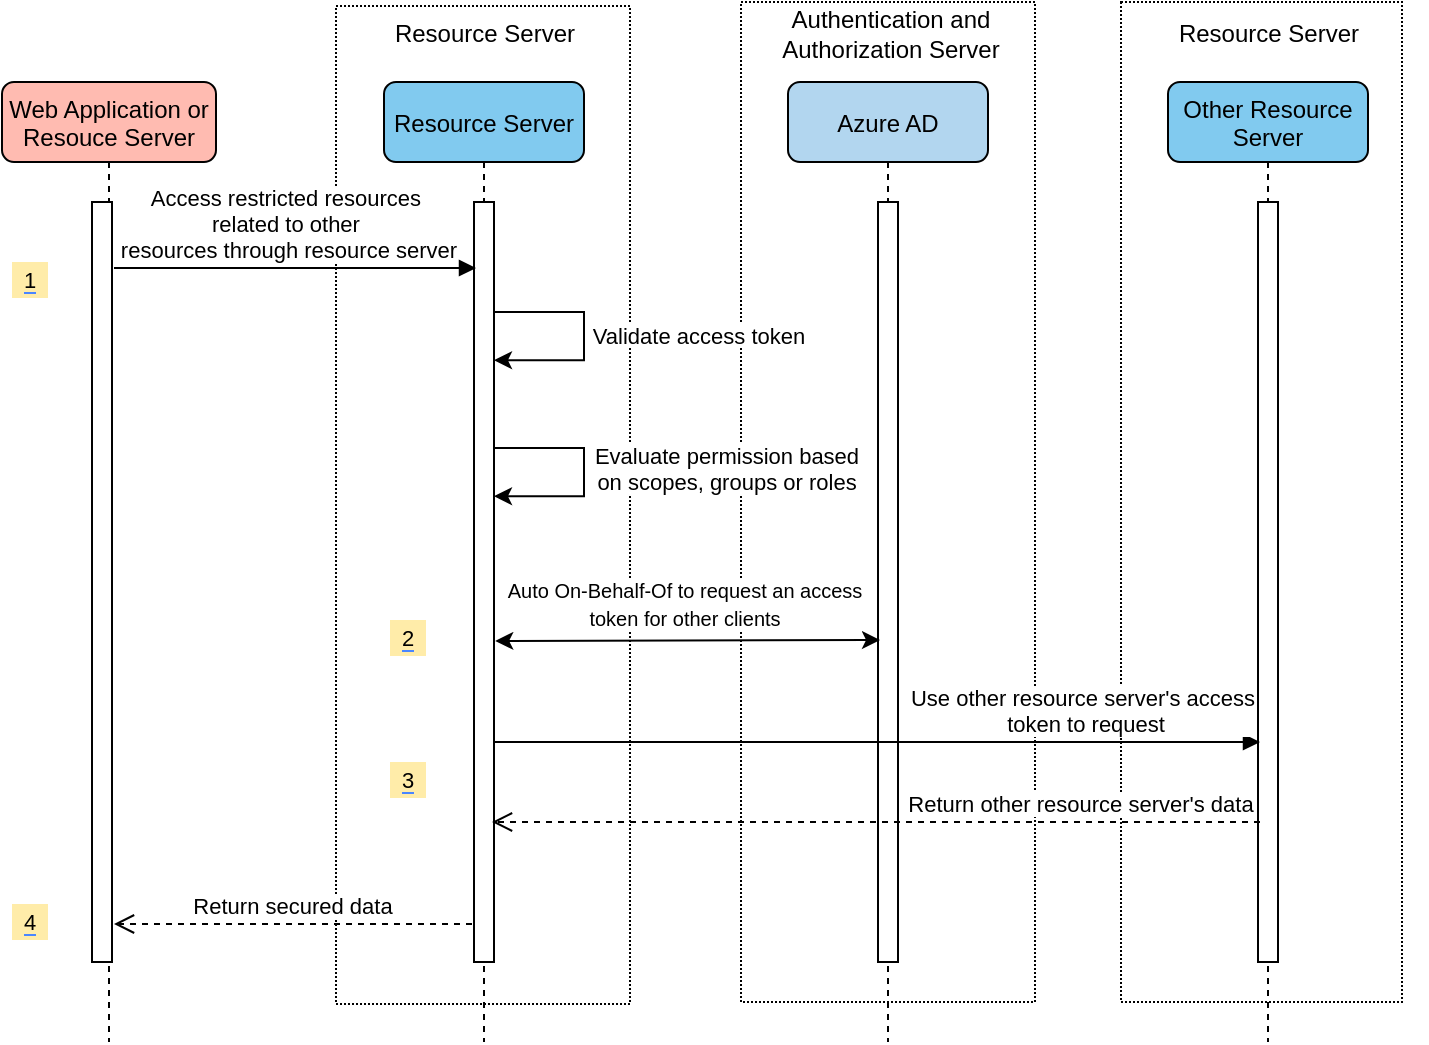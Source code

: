 <mxfile version="14.1.8" type="device"><diagram id="kgpKYQtTHZ0yAKxKKP6v" name="Page-1"><mxGraphModel dx="1024" dy="592" grid="1" gridSize="10" guides="1" tooltips="1" connect="1" arrows="1" fold="1" page="1" pageScale="1" pageWidth="850" pageHeight="1100" math="0" shadow="0"><root><mxCell id="0"/><mxCell id="1" parent="0"/><mxCell id="8OaaKrN09oYVDXz9ovkA-10" value="" style="rounded=0;whiteSpace=wrap;html=1;dashed=1;dashPattern=1 1;" parent="1" vertex="1"><mxGeometry x="679.5" y="40" width="140.5" height="500" as="geometry"/></mxCell><mxCell id="8OaaKrN09oYVDXz9ovkA-6" value="" style="rounded=0;whiteSpace=wrap;html=1;dashed=1;dashPattern=1 1;" parent="1" vertex="1"><mxGeometry x="489.5" y="40" width="147" height="500" as="geometry"/></mxCell><mxCell id="8OaaKrN09oYVDXz9ovkA-4" value="" style="rounded=0;whiteSpace=wrap;html=1;dashed=1;dashPattern=1 1;" parent="1" vertex="1"><mxGeometry x="287" y="42" width="147" height="499" as="geometry"/></mxCell><mxCell id="3nuBFxr9cyL0pnOWT2aG-1" value="Web Application or &#10;Resouce Server" style="shape=umlLifeline;perimeter=lifelinePerimeter;container=1;collapsible=0;recursiveResize=0;rounded=1;shadow=0;strokeWidth=1;fillColor=#FFBBB1;" parent="1" vertex="1"><mxGeometry x="120" y="80" width="107" height="480" as="geometry"/></mxCell><mxCell id="3nuBFxr9cyL0pnOWT2aG-2" value="" style="points=[];perimeter=orthogonalPerimeter;rounded=0;shadow=0;strokeWidth=1;" parent="3nuBFxr9cyL0pnOWT2aG-1" vertex="1"><mxGeometry x="45" y="60" width="10" height="380" as="geometry"/></mxCell><mxCell id="3nuBFxr9cyL0pnOWT2aG-5" value="Resource Server" style="shape=umlLifeline;perimeter=lifelinePerimeter;container=1;collapsible=0;recursiveResize=0;rounded=1;shadow=0;strokeWidth=1;fillColor=#81CAEF;" parent="1" vertex="1"><mxGeometry x="311" y="80" width="100" height="480" as="geometry"/></mxCell><mxCell id="3nuBFxr9cyL0pnOWT2aG-6" value="" style="points=[];perimeter=orthogonalPerimeter;rounded=0;shadow=0;strokeWidth=1;" parent="3nuBFxr9cyL0pnOWT2aG-5" vertex="1"><mxGeometry x="45" y="60" width="10" height="380" as="geometry"/></mxCell><mxCell id="o5tUvNKxY8nh53MyDNSe-14" style="edgeStyle=orthogonalEdgeStyle;rounded=0;orthogonalLoop=1;jettySize=auto;html=1;entryX=1;entryY=0.479;entryDx=0;entryDy=0;entryPerimeter=0;fontSize=11;" parent="3nuBFxr9cyL0pnOWT2aG-5" edge="1"><mxGeometry relative="1" as="geometry"><mxPoint x="55" y="139.12" as="targetPoint"/><mxPoint x="55" y="115" as="sourcePoint"/><Array as="points"><mxPoint x="100" y="115"/><mxPoint x="100" y="139"/></Array></mxGeometry></mxCell><mxCell id="o5tUvNKxY8nh53MyDNSe-17" value="Validate access token" style="edgeLabel;align=center;verticalAlign=middle;resizable=0;points=[];fontSize=11;" parent="o5tUvNKxY8nh53MyDNSe-14" vertex="1" connectable="0"><mxGeometry x="-0.694" relative="1" as="geometry"><mxPoint x="84.76" y="11" as="offset"/></mxGeometry></mxCell><mxCell id="3nuBFxr9cyL0pnOWT2aG-7" value="Return secured data" style="verticalAlign=bottom;endArrow=open;dashed=1;endSize=8;exitX=0;exitY=0.95;shadow=0;strokeWidth=1;fontSize=11;" parent="1" edge="1"><mxGeometry relative="1" as="geometry"><mxPoint x="176" y="501.0" as="targetPoint"/><mxPoint x="355" y="501.0" as="sourcePoint"/></mxGeometry></mxCell><mxCell id="3nuBFxr9cyL0pnOWT2aG-8" value="Access restricted resources &#10;related to other &#10;resources through resource server" style="verticalAlign=bottom;endArrow=block;shadow=0;strokeWidth=1;fontSize=11;spacingRight=6;" parent="1" edge="1"><mxGeometry relative="1" as="geometry"><mxPoint x="176" y="173" as="sourcePoint"/><mxPoint x="357" y="173" as="targetPoint"/></mxGeometry></mxCell><mxCell id="o5tUvNKxY8nh53MyDNSe-2" value="Azure AD " style="shape=umlLifeline;perimeter=lifelinePerimeter;container=1;collapsible=0;recursiveResize=0;rounded=1;shadow=0;strokeWidth=1;fillColor=#B2D6EF;" parent="1" vertex="1"><mxGeometry x="513" y="80" width="100" height="480" as="geometry"/></mxCell><mxCell id="o5tUvNKxY8nh53MyDNSe-3" value="" style="points=[];perimeter=orthogonalPerimeter;rounded=0;shadow=0;strokeWidth=1;" parent="o5tUvNKxY8nh53MyDNSe-2" vertex="1"><mxGeometry x="45" y="60" width="10" height="380" as="geometry"/></mxCell><mxCell id="o5tUvNKxY8nh53MyDNSe-4" value="Other Resource&#10;Server" style="shape=umlLifeline;perimeter=lifelinePerimeter;container=1;collapsible=0;recursiveResize=0;rounded=1;shadow=0;strokeWidth=1;fillColor=#81CAEF;" parent="1" vertex="1"><mxGeometry x="703" y="80" width="100" height="480" as="geometry"/></mxCell><mxCell id="o5tUvNKxY8nh53MyDNSe-5" value="" style="points=[];perimeter=orthogonalPerimeter;rounded=0;shadow=0;strokeWidth=1;" parent="o5tUvNKxY8nh53MyDNSe-4" vertex="1"><mxGeometry x="45" y="60" width="10" height="380" as="geometry"/></mxCell><mxCell id="o5tUvNKxY8nh53MyDNSe-7" value="&lt;span style=&quot;background-color: rgb(255, 236, 169); font-size: 11px;&quot;&gt;1&lt;/span&gt;" style="rounded=0;whiteSpace=wrap;html=1;labelBackgroundColor=#4A86FF;fillColor=#FFECA9;strokeColor=none;fontSize=11;" parent="1" vertex="1"><mxGeometry x="125" y="170" width="18" height="18" as="geometry"/></mxCell><mxCell id="o5tUvNKxY8nh53MyDNSe-18" value="Use other resource server's access&#10; token to request" style="verticalAlign=bottom;endArrow=block;shadow=0;strokeWidth=1;entryX=0.005;entryY=0.784;entryDx=0;entryDy=0;entryPerimeter=0;fontSize=11;spacingLeft=19;spacingBottom=0;spacingRight=18;" parent="1" edge="1"><mxGeometry x="0.535" relative="1" as="geometry"><mxPoint x="366" y="410" as="sourcePoint"/><mxPoint x="749" y="410" as="targetPoint"/><mxPoint as="offset"/></mxGeometry></mxCell><mxCell id="o5tUvNKxY8nh53MyDNSe-19" value="Return other resource server's data" style="verticalAlign=bottom;endArrow=open;dashed=1;endSize=8;shadow=0;strokeWidth=1;entryX=0.9;entryY=0.703;entryDx=0;entryDy=0;entryPerimeter=0;spacingRight=1;spacingLeft=0;fontSize=11;" parent="1" edge="1"><mxGeometry x="-0.536" relative="1" as="geometry"><mxPoint x="365" y="450" as="targetPoint"/><mxPoint x="749" y="450" as="sourcePoint"/><mxPoint as="offset"/></mxGeometry></mxCell><mxCell id="o5tUvNKxY8nh53MyDNSe-20" style="edgeStyle=orthogonalEdgeStyle;rounded=0;orthogonalLoop=1;jettySize=auto;html=1;entryX=1;entryY=0.479;entryDx=0;entryDy=0;entryPerimeter=0;fontSize=11;" parent="1" edge="1"><mxGeometry relative="1" as="geometry"><mxPoint x="366" y="287.12" as="targetPoint"/><mxPoint x="366" y="263.0" as="sourcePoint"/><Array as="points"><mxPoint x="411" y="263"/><mxPoint x="411" y="287"/></Array></mxGeometry></mxCell><mxCell id="o5tUvNKxY8nh53MyDNSe-21" value="Evaluate permission based &#10;on scopes, groups or roles" style="edgeLabel;align=center;verticalAlign=middle;resizable=0;points=[];fontSize=11;spacingRight=0;spacingLeft=16;" parent="o5tUvNKxY8nh53MyDNSe-20" vertex="1" connectable="0"><mxGeometry x="-0.694" relative="1" as="geometry"><mxPoint x="90.76" y="9.99" as="offset"/></mxGeometry></mxCell><mxCell id="o5tUvNKxY8nh53MyDNSe-24" value="&lt;span style=&quot;background-color: rgb(255, 236, 169); font-size: 11px;&quot;&gt;4&lt;/span&gt;" style="rounded=0;whiteSpace=wrap;html=1;labelBackgroundColor=#4A86FF;fillColor=#FFECA9;strokeColor=none;fontSize=11;" parent="1" vertex="1"><mxGeometry x="125" y="491" width="18" height="18" as="geometry"/></mxCell><mxCell id="8OaaKrN09oYVDXz9ovkA-5" value="Resource Server" style="text;html=1;strokeColor=none;fillColor=none;align=center;verticalAlign=middle;whiteSpace=wrap;rounded=0;dashed=1;dashPattern=1 1;" parent="1" vertex="1"><mxGeometry x="294.5" y="46" width="132.5" height="20" as="geometry"/></mxCell><mxCell id="8OaaKrN09oYVDXz9ovkA-7" value="Authentication and Authorization Server" style="text;html=1;strokeColor=none;fillColor=none;align=center;verticalAlign=middle;whiteSpace=wrap;rounded=0;dashed=1;dashPattern=1 1;" parent="1" vertex="1"><mxGeometry x="502.5" y="46" width="122.5" height="20" as="geometry"/></mxCell><mxCell id="8OaaKrN09oYVDXz9ovkA-11" value="Resource Server" style="text;html=1;strokeColor=none;fillColor=none;align=center;verticalAlign=middle;whiteSpace=wrap;rounded=0;dashed=1;dashPattern=1 1;" parent="1" vertex="1"><mxGeometry x="673.5" y="46" width="159" height="20" as="geometry"/></mxCell><mxCell id="8OaaKrN09oYVDXz9ovkA-22" value="&lt;span style=&quot;background-color: rgb(255, 236, 169); font-size: 11px;&quot;&gt;3&lt;/span&gt;" style="rounded=0;whiteSpace=wrap;html=1;labelBackgroundColor=#4A86FF;fillColor=#FFECA9;strokeColor=none;fontSize=11;" parent="1" vertex="1"><mxGeometry x="314" y="420" width="18" height="18" as="geometry"/></mxCell><mxCell id="bHPj6wIeyg5ToQ--CuVG-4" value="" style="endArrow=classic;startArrow=classic;html=1;fontSize=11;entryX=0.1;entryY=0.538;entryDx=0;entryDy=0;entryPerimeter=0;exitX=1.011;exitY=0.607;exitDx=0;exitDy=0;exitPerimeter=0;spacingTop=1;spacingLeft=0;" parent="1" edge="1"><mxGeometry width="50" height="50" relative="1" as="geometry"><mxPoint x="366.617" y="359.453" as="sourcePoint"/><mxPoint x="559" y="359.0" as="targetPoint"/></mxGeometry></mxCell><mxCell id="bHPj6wIeyg5ToQ--CuVG-5" value="&lt;span style=&quot;font-size: 10px&quot;&gt;Auto On-Behalf-Of to&amp;nbsp;request&amp;nbsp;&lt;/span&gt;&lt;span style=&quot;font-size: 10px&quot;&gt;an access &lt;br&gt;token for other clients&lt;/span&gt;" style="edgeLabel;html=1;align=center;verticalAlign=middle;resizable=0;points=[];fontSize=11;" parent="bHPj6wIeyg5ToQ--CuVG-4" vertex="1" connectable="0"><mxGeometry x="-0.158" y="3" relative="1" as="geometry"><mxPoint x="13" y="-16" as="offset"/></mxGeometry></mxCell><mxCell id="bHPj6wIeyg5ToQ--CuVG-6" value="&lt;span style=&quot;background-color: rgb(255 , 236 , 169) ; font-size: 11px&quot;&gt;2&lt;/span&gt;" style="rounded=0;whiteSpace=wrap;html=1;labelBackgroundColor=#4A86FF;fillColor=#FFECA9;strokeColor=none;fontSize=11;" parent="1" vertex="1"><mxGeometry x="314" y="349" width="18" height="18" as="geometry"/></mxCell></root></mxGraphModel></diagram></mxfile>